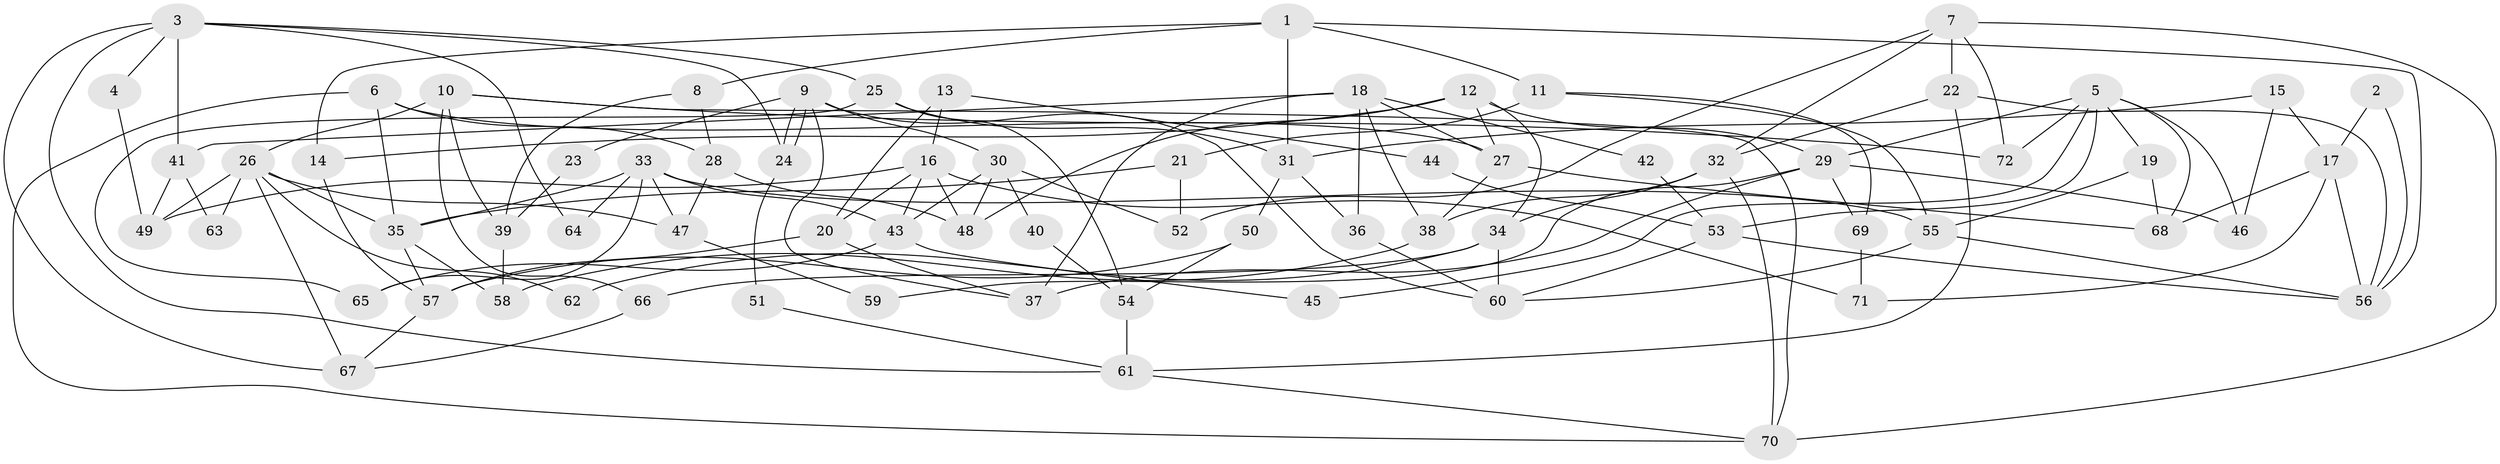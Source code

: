 // coarse degree distribution, {6: 0.17777777777777778, 2: 0.15555555555555556, 9: 0.06666666666666667, 10: 0.022222222222222223, 7: 0.08888888888888889, 5: 0.2, 3: 0.08888888888888889, 8: 0.022222222222222223, 4: 0.17777777777777778}
// Generated by graph-tools (version 1.1) at 2025/41/03/06/25 10:41:59]
// undirected, 72 vertices, 144 edges
graph export_dot {
graph [start="1"]
  node [color=gray90,style=filled];
  1;
  2;
  3;
  4;
  5;
  6;
  7;
  8;
  9;
  10;
  11;
  12;
  13;
  14;
  15;
  16;
  17;
  18;
  19;
  20;
  21;
  22;
  23;
  24;
  25;
  26;
  27;
  28;
  29;
  30;
  31;
  32;
  33;
  34;
  35;
  36;
  37;
  38;
  39;
  40;
  41;
  42;
  43;
  44;
  45;
  46;
  47;
  48;
  49;
  50;
  51;
  52;
  53;
  54;
  55;
  56;
  57;
  58;
  59;
  60;
  61;
  62;
  63;
  64;
  65;
  66;
  67;
  68;
  69;
  70;
  71;
  72;
  1 -- 14;
  1 -- 56;
  1 -- 8;
  1 -- 11;
  1 -- 31;
  2 -- 17;
  2 -- 56;
  3 -- 41;
  3 -- 67;
  3 -- 4;
  3 -- 24;
  3 -- 25;
  3 -- 61;
  3 -- 64;
  4 -- 49;
  5 -- 53;
  5 -- 68;
  5 -- 19;
  5 -- 29;
  5 -- 45;
  5 -- 46;
  5 -- 72;
  6 -- 27;
  6 -- 35;
  6 -- 28;
  6 -- 70;
  7 -- 70;
  7 -- 32;
  7 -- 22;
  7 -- 52;
  7 -- 72;
  8 -- 28;
  8 -- 39;
  9 -- 37;
  9 -- 24;
  9 -- 24;
  9 -- 23;
  9 -- 30;
  9 -- 60;
  10 -- 72;
  10 -- 70;
  10 -- 26;
  10 -- 39;
  10 -- 66;
  11 -- 55;
  11 -- 21;
  11 -- 69;
  12 -- 29;
  12 -- 27;
  12 -- 14;
  12 -- 34;
  12 -- 48;
  13 -- 16;
  13 -- 20;
  13 -- 44;
  14 -- 57;
  15 -- 17;
  15 -- 31;
  15 -- 46;
  16 -- 43;
  16 -- 48;
  16 -- 20;
  16 -- 49;
  16 -- 71;
  17 -- 68;
  17 -- 71;
  17 -- 56;
  18 -- 37;
  18 -- 36;
  18 -- 27;
  18 -- 38;
  18 -- 41;
  18 -- 42;
  19 -- 55;
  19 -- 68;
  20 -- 57;
  20 -- 37;
  21 -- 52;
  21 -- 35;
  22 -- 32;
  22 -- 56;
  22 -- 61;
  23 -- 39;
  24 -- 51;
  25 -- 54;
  25 -- 31;
  25 -- 65;
  26 -- 35;
  26 -- 47;
  26 -- 49;
  26 -- 62;
  26 -- 63;
  26 -- 67;
  27 -- 38;
  27 -- 68;
  28 -- 48;
  28 -- 47;
  29 -- 46;
  29 -- 37;
  29 -- 59;
  29 -- 69;
  30 -- 43;
  30 -- 40;
  30 -- 48;
  30 -- 52;
  31 -- 36;
  31 -- 50;
  32 -- 38;
  32 -- 70;
  32 -- 34;
  33 -- 55;
  33 -- 47;
  33 -- 35;
  33 -- 43;
  33 -- 64;
  33 -- 65;
  34 -- 60;
  34 -- 62;
  34 -- 66;
  35 -- 57;
  35 -- 58;
  36 -- 60;
  38 -- 58;
  39 -- 58;
  40 -- 54;
  41 -- 49;
  41 -- 63;
  42 -- 53;
  43 -- 65;
  43 -- 45;
  44 -- 53;
  47 -- 59;
  50 -- 57;
  50 -- 54;
  51 -- 61;
  53 -- 56;
  53 -- 60;
  54 -- 61;
  55 -- 56;
  55 -- 60;
  57 -- 67;
  61 -- 70;
  66 -- 67;
  69 -- 71;
}
